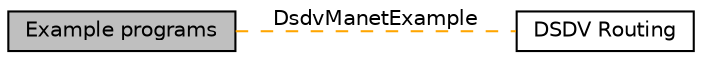 digraph "Example programs"
{
  edge [fontname="Helvetica",fontsize="10",labelfontname="Helvetica",labelfontsize="10"];
  node [fontname="Helvetica",fontsize="10",shape=box];
  rankdir=LR;
  Node2 [label="DSDV Routing",height=0.2,width=0.4,color="black", fillcolor="white", style="filled",URL="$group__dsdv.html",tooltip="This section documents the API of the ns-3 DSDV module."];
  Node1 [label="Example programs",height=0.2,width=0.4,color="black", fillcolor="grey75", style="filled", fontcolor="black",tooltip="All example programs."];
  Node1->Node2 [shape=plaintext, label="DsdvManetExample", color="orange", dir="none", style="dashed"];
}
